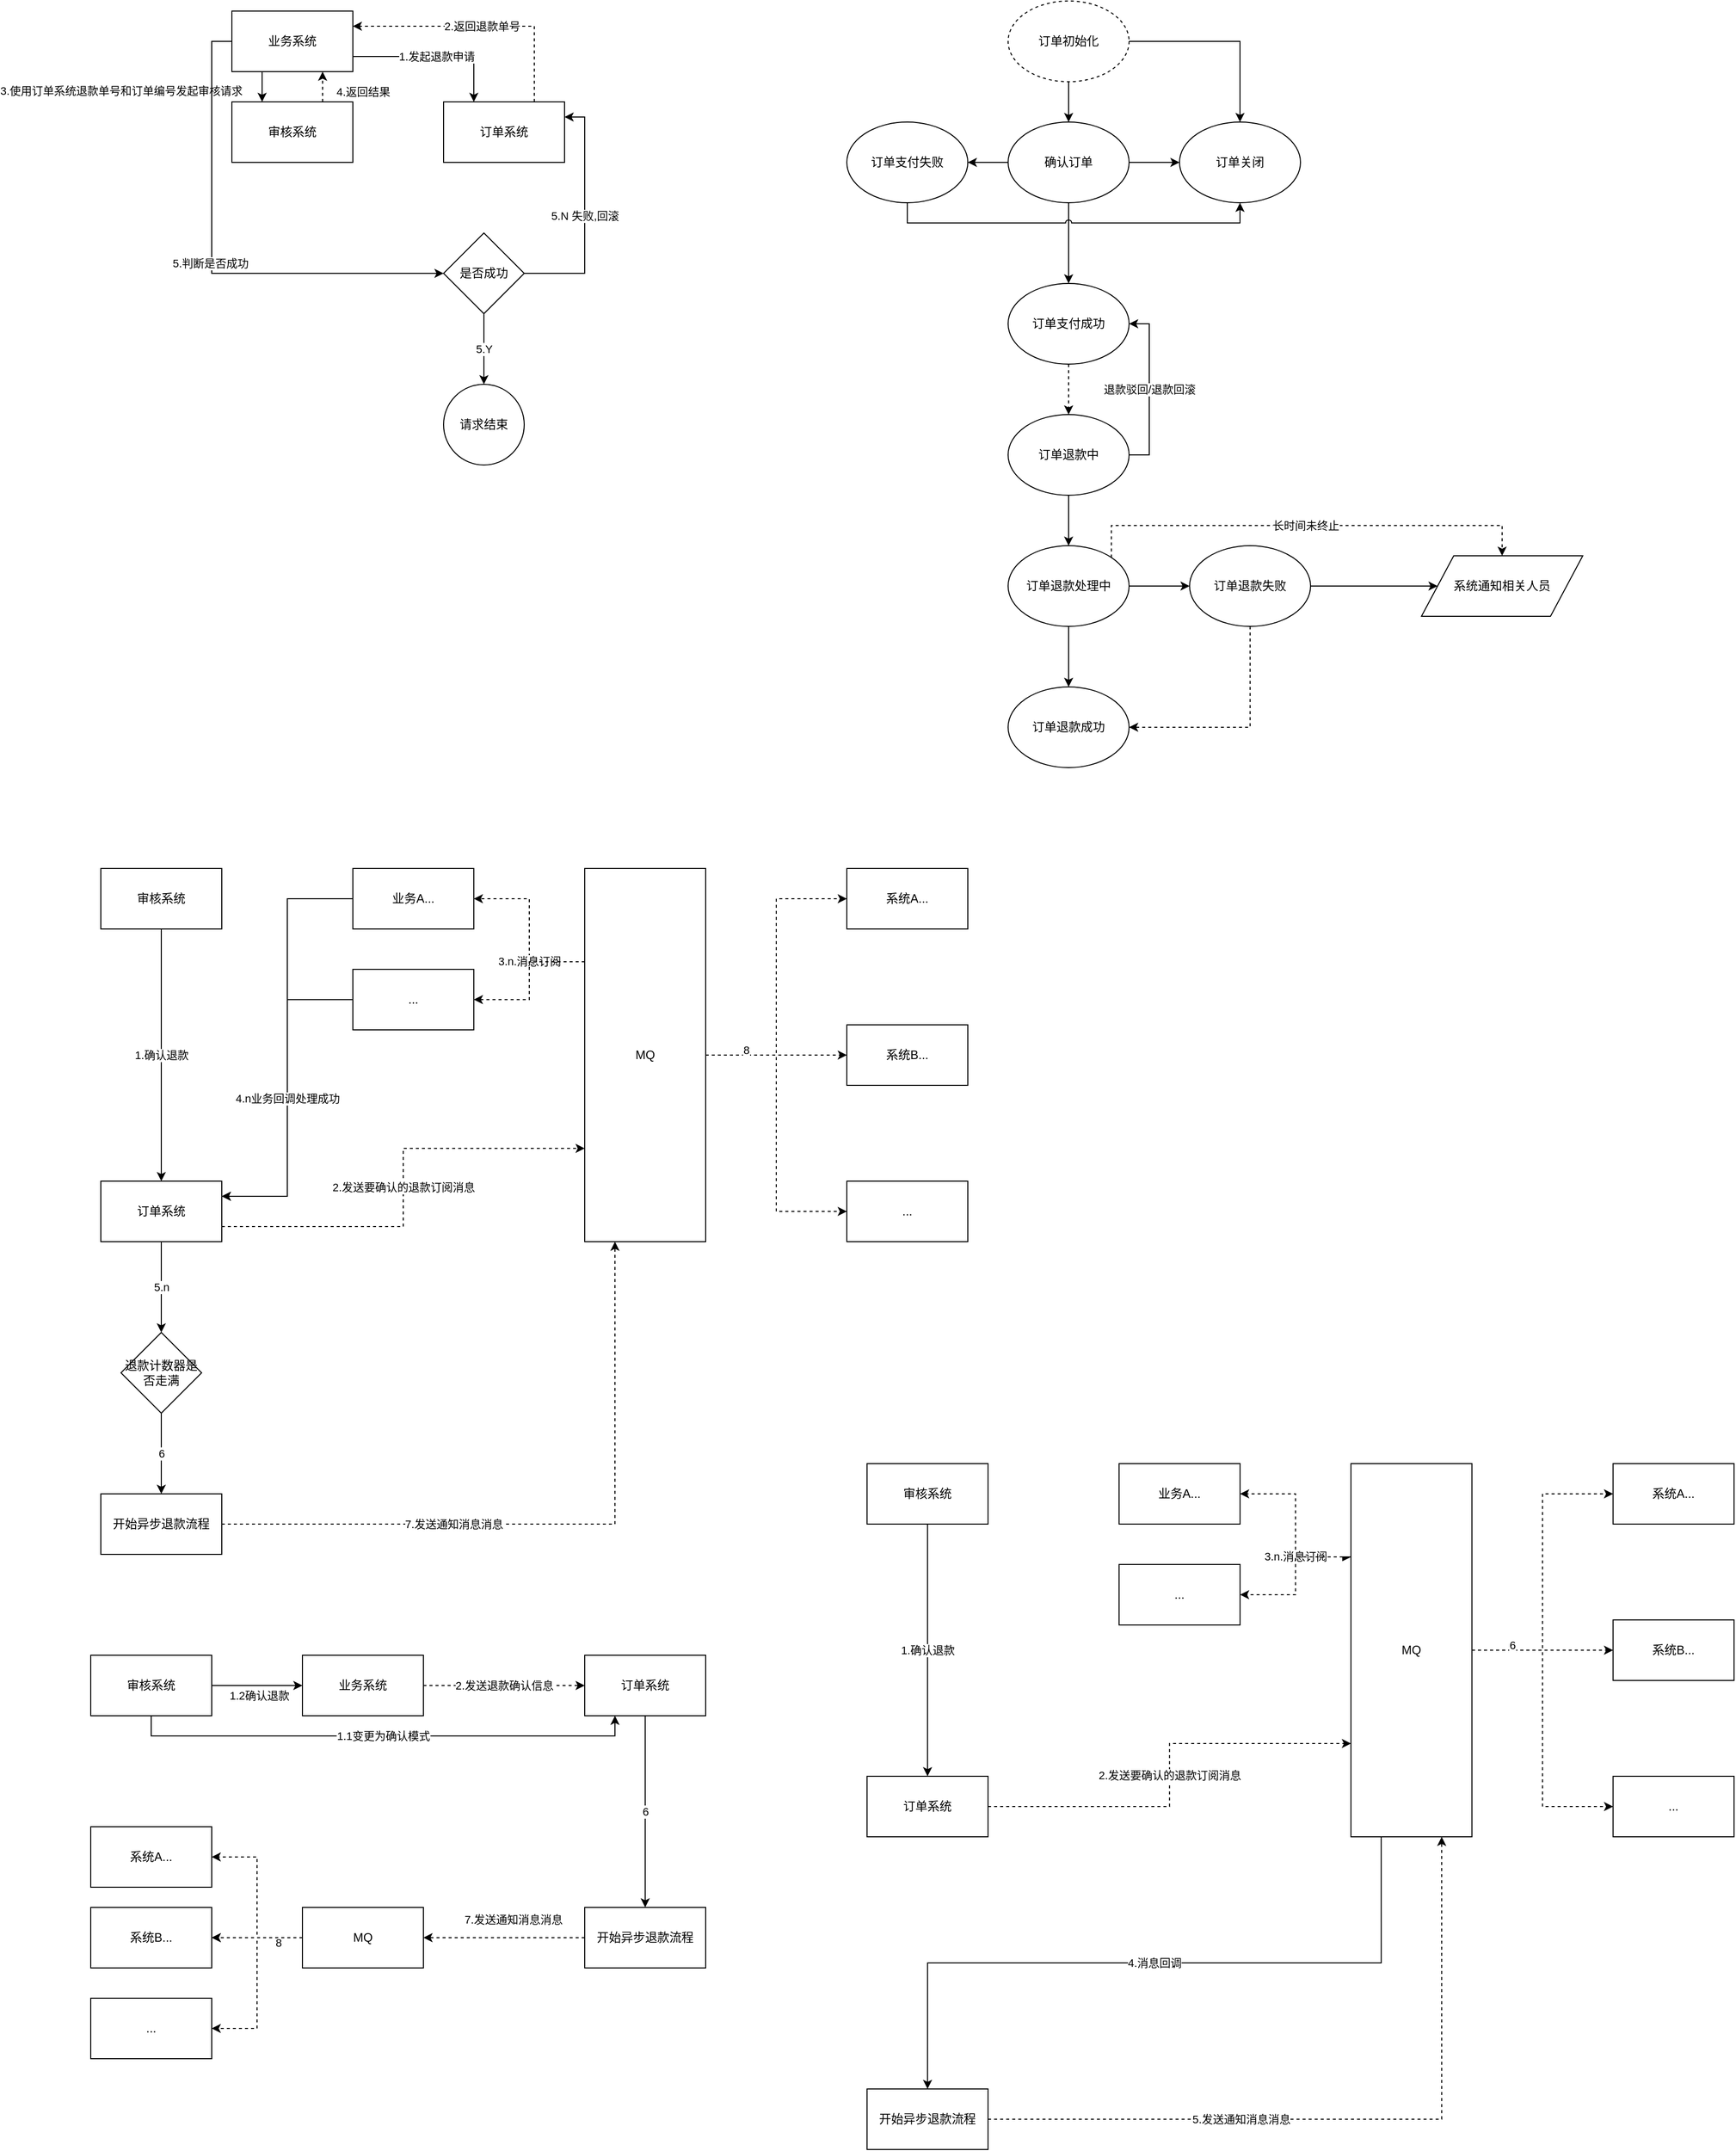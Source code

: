 <mxfile version="11.2.4" type="github" pages="1"><diagram id="9AN7pnrX8qKYws4FjDHC" name="第 1 页"><mxGraphModel dx="1422" dy="805" grid="1" gridSize="10" guides="1" tooltips="1" connect="1" arrows="1" fold="1" page="1" pageScale="1" pageWidth="1400" pageHeight="850" math="0" shadow="0"><root><mxCell id="0"/><mxCell id="1" parent="0"/><mxCell id="oP0pF-OlIuviT5u21Fy--4" value="3.使用订单系统退款单号和订单编号发起审核请求" style="edgeStyle=orthogonalEdgeStyle;rounded=0;orthogonalLoop=1;jettySize=auto;html=1;exitX=0.25;exitY=1;exitDx=0;exitDy=0;entryX=0.25;entryY=0;entryDx=0;entryDy=0;" edge="1" parent="1" source="oP0pF-OlIuviT5u21Fy--1" target="oP0pF-OlIuviT5u21Fy--3"><mxGeometry x="0.25" y="-140" relative="1" as="geometry"><mxPoint as="offset"/></mxGeometry></mxCell><mxCell id="oP0pF-OlIuviT5u21Fy--7" value="1.发起退款申请" style="edgeStyle=orthogonalEdgeStyle;rounded=0;orthogonalLoop=1;jettySize=auto;html=1;exitX=1;exitY=0.75;exitDx=0;exitDy=0;entryX=0.25;entryY=0;entryDx=0;entryDy=0;" edge="1" parent="1" source="oP0pF-OlIuviT5u21Fy--1" target="oP0pF-OlIuviT5u21Fy--5"><mxGeometry relative="1" as="geometry"/></mxCell><mxCell id="oP0pF-OlIuviT5u21Fy--14" value="5.判断是否成功&amp;nbsp;" style="edgeStyle=orthogonalEdgeStyle;rounded=0;orthogonalLoop=1;jettySize=auto;html=1;exitX=0;exitY=0.5;exitDx=0;exitDy=0;entryX=0;entryY=0.5;entryDx=0;entryDy=0;" edge="1" parent="1" source="oP0pF-OlIuviT5u21Fy--1" target="oP0pF-OlIuviT5u21Fy--13"><mxGeometry relative="1" as="geometry"/></mxCell><mxCell id="oP0pF-OlIuviT5u21Fy--1" value="业务系统" style="rounded=0;whiteSpace=wrap;html=1;" vertex="1" parent="1"><mxGeometry x="270" y="140" width="120" height="60" as="geometry"/></mxCell><mxCell id="oP0pF-OlIuviT5u21Fy--6" value="4.返回结果" style="edgeStyle=orthogonalEdgeStyle;rounded=0;orthogonalLoop=1;jettySize=auto;html=1;exitX=0.75;exitY=0;exitDx=0;exitDy=0;entryX=0.75;entryY=1;entryDx=0;entryDy=0;dashed=1;" edge="1" parent="1" source="oP0pF-OlIuviT5u21Fy--3" target="oP0pF-OlIuviT5u21Fy--1"><mxGeometry x="-0.333" y="-40" relative="1" as="geometry"><mxPoint x="370" y="350" as="targetPoint"/><mxPoint as="offset"/></mxGeometry></mxCell><mxCell id="oP0pF-OlIuviT5u21Fy--3" value="审核系统" style="rounded=0;whiteSpace=wrap;html=1;" vertex="1" parent="1"><mxGeometry x="270" y="230" width="120" height="60" as="geometry"/></mxCell><mxCell id="oP0pF-OlIuviT5u21Fy--9" value="2.返回退款单号" style="edgeStyle=orthogonalEdgeStyle;rounded=0;orthogonalLoop=1;jettySize=auto;html=1;exitX=0.75;exitY=0;exitDx=0;exitDy=0;entryX=1;entryY=0.25;entryDx=0;entryDy=0;dashed=1;" edge="1" parent="1" source="oP0pF-OlIuviT5u21Fy--5" target="oP0pF-OlIuviT5u21Fy--1"><mxGeometry relative="1" as="geometry"/></mxCell><mxCell id="oP0pF-OlIuviT5u21Fy--5" value="订单系统" style="rounded=0;whiteSpace=wrap;html=1;" vertex="1" parent="1"><mxGeometry x="480" y="230" width="120" height="60" as="geometry"/></mxCell><mxCell id="oP0pF-OlIuviT5u21Fy--15" value="5.N 失败,回滚" style="edgeStyle=orthogonalEdgeStyle;rounded=0;orthogonalLoop=1;jettySize=auto;html=1;exitX=1;exitY=0.5;exitDx=0;exitDy=0;entryX=1;entryY=0.25;entryDx=0;entryDy=0;" edge="1" parent="1" source="oP0pF-OlIuviT5u21Fy--13" target="oP0pF-OlIuviT5u21Fy--5"><mxGeometry relative="1" as="geometry"/></mxCell><mxCell id="oP0pF-OlIuviT5u21Fy--19" value="5.Y" style="edgeStyle=orthogonalEdgeStyle;rounded=0;orthogonalLoop=1;jettySize=auto;html=1;exitX=0.5;exitY=1;exitDx=0;exitDy=0;entryX=0.5;entryY=0;entryDx=0;entryDy=0;" edge="1" parent="1" source="oP0pF-OlIuviT5u21Fy--13" target="oP0pF-OlIuviT5u21Fy--18"><mxGeometry relative="1" as="geometry"/></mxCell><mxCell id="oP0pF-OlIuviT5u21Fy--13" value="是否成功" style="rhombus;whiteSpace=wrap;html=1;" vertex="1" parent="1"><mxGeometry x="480" y="360" width="80" height="80" as="geometry"/></mxCell><mxCell id="oP0pF-OlIuviT5u21Fy--18" value="请求结束" style="ellipse;whiteSpace=wrap;html=1;aspect=fixed;" vertex="1" parent="1"><mxGeometry x="480" y="510" width="80" height="80" as="geometry"/></mxCell><mxCell id="oP0pF-OlIuviT5u21Fy--29" style="edgeStyle=orthogonalEdgeStyle;rounded=0;orthogonalLoop=1;jettySize=auto;html=1;exitX=0.5;exitY=1;exitDx=0;exitDy=0;entryX=0.5;entryY=0;entryDx=0;entryDy=0;" edge="1" parent="1" source="oP0pF-OlIuviT5u21Fy--24" target="oP0pF-OlIuviT5u21Fy--25"><mxGeometry relative="1" as="geometry"/></mxCell><mxCell id="oP0pF-OlIuviT5u21Fy--30" style="edgeStyle=orthogonalEdgeStyle;rounded=0;orthogonalLoop=1;jettySize=auto;html=1;exitX=1;exitY=0.5;exitDx=0;exitDy=0;entryX=0.5;entryY=0;entryDx=0;entryDy=0;" edge="1" parent="1" source="oP0pF-OlIuviT5u21Fy--24" target="oP0pF-OlIuviT5u21Fy--28"><mxGeometry relative="1" as="geometry"/></mxCell><mxCell id="oP0pF-OlIuviT5u21Fy--24" value="订单初始化" style="ellipse;whiteSpace=wrap;html=1;dashed=1;" vertex="1" parent="1"><mxGeometry x="1040" y="130" width="120" height="80" as="geometry"/></mxCell><mxCell id="oP0pF-OlIuviT5u21Fy--35" style="edgeStyle=orthogonalEdgeStyle;rounded=0;orthogonalLoop=1;jettySize=auto;html=1;exitX=0;exitY=0.5;exitDx=0;exitDy=0;entryX=1;entryY=0.5;entryDx=0;entryDy=0;" edge="1" parent="1" source="oP0pF-OlIuviT5u21Fy--25" target="oP0pF-OlIuviT5u21Fy--32"><mxGeometry relative="1" as="geometry"/></mxCell><mxCell id="oP0pF-OlIuviT5u21Fy--36" style="edgeStyle=orthogonalEdgeStyle;rounded=0;orthogonalLoop=1;jettySize=auto;html=1;exitX=1;exitY=0.5;exitDx=0;exitDy=0;entryX=0;entryY=0.5;entryDx=0;entryDy=0;" edge="1" parent="1" source="oP0pF-OlIuviT5u21Fy--25" target="oP0pF-OlIuviT5u21Fy--28"><mxGeometry relative="1" as="geometry"/></mxCell><mxCell id="oP0pF-OlIuviT5u21Fy--39" style="edgeStyle=orthogonalEdgeStyle;rounded=0;jumpStyle=gap;orthogonalLoop=1;jettySize=auto;html=1;exitX=0.5;exitY=1;exitDx=0;exitDy=0;entryX=0.5;entryY=0;entryDx=0;entryDy=0;" edge="1" parent="1" source="oP0pF-OlIuviT5u21Fy--25" target="oP0pF-OlIuviT5u21Fy--26"><mxGeometry relative="1" as="geometry"/></mxCell><mxCell id="oP0pF-OlIuviT5u21Fy--25" value="确认订单" style="ellipse;whiteSpace=wrap;html=1;" vertex="1" parent="1"><mxGeometry x="1040" y="250" width="120" height="80" as="geometry"/></mxCell><mxCell id="oP0pF-OlIuviT5u21Fy--40" style="edgeStyle=orthogonalEdgeStyle;rounded=0;jumpStyle=arc;orthogonalLoop=1;jettySize=auto;html=1;exitX=0.5;exitY=1;exitDx=0;exitDy=0;entryX=0.5;entryY=0;entryDx=0;entryDy=0;dashed=1;" edge="1" parent="1" source="oP0pF-OlIuviT5u21Fy--26" target="oP0pF-OlIuviT5u21Fy--27"><mxGeometry relative="1" as="geometry"/></mxCell><mxCell id="oP0pF-OlIuviT5u21Fy--26" value="订单支付成功" style="ellipse;whiteSpace=wrap;html=1;" vertex="1" parent="1"><mxGeometry x="1040" y="410" width="120" height="80" as="geometry"/></mxCell><mxCell id="oP0pF-OlIuviT5u21Fy--42" value="退款驳回/退款回滚" style="edgeStyle=orthogonalEdgeStyle;rounded=0;jumpStyle=arc;orthogonalLoop=1;jettySize=auto;html=1;exitX=1;exitY=0.5;exitDx=0;exitDy=0;entryX=1;entryY=0.5;entryDx=0;entryDy=0;" edge="1" parent="1" source="oP0pF-OlIuviT5u21Fy--27" target="oP0pF-OlIuviT5u21Fy--26"><mxGeometry relative="1" as="geometry"/></mxCell><mxCell id="oP0pF-OlIuviT5u21Fy--44" style="edgeStyle=orthogonalEdgeStyle;rounded=0;jumpStyle=arc;orthogonalLoop=1;jettySize=auto;html=1;exitX=0.5;exitY=1;exitDx=0;exitDy=0;entryX=0.5;entryY=0;entryDx=0;entryDy=0;" edge="1" parent="1" source="oP0pF-OlIuviT5u21Fy--27" target="oP0pF-OlIuviT5u21Fy--43"><mxGeometry relative="1" as="geometry"/></mxCell><mxCell id="oP0pF-OlIuviT5u21Fy--27" value="订单退款中" style="ellipse;whiteSpace=wrap;html=1;" vertex="1" parent="1"><mxGeometry x="1040" y="540" width="120" height="80" as="geometry"/></mxCell><mxCell id="oP0pF-OlIuviT5u21Fy--28" value="订单关闭" style="ellipse;whiteSpace=wrap;html=1;" vertex="1" parent="1"><mxGeometry x="1210" y="250" width="120" height="80" as="geometry"/></mxCell><mxCell id="oP0pF-OlIuviT5u21Fy--38" style="edgeStyle=orthogonalEdgeStyle;rounded=0;jumpStyle=arc;orthogonalLoop=1;jettySize=auto;html=1;exitX=0.5;exitY=1;exitDx=0;exitDy=0;entryX=0.5;entryY=1;entryDx=0;entryDy=0;" edge="1" parent="1" source="oP0pF-OlIuviT5u21Fy--32" target="oP0pF-OlIuviT5u21Fy--28"><mxGeometry relative="1" as="geometry"/></mxCell><mxCell id="oP0pF-OlIuviT5u21Fy--32" value="订单支付失败" style="ellipse;whiteSpace=wrap;html=1;" vertex="1" parent="1"><mxGeometry x="880" y="250" width="120" height="80" as="geometry"/></mxCell><mxCell id="oP0pF-OlIuviT5u21Fy--46" style="edgeStyle=orthogonalEdgeStyle;rounded=0;jumpStyle=arc;orthogonalLoop=1;jettySize=auto;html=1;exitX=0.5;exitY=1;exitDx=0;exitDy=0;entryX=0.5;entryY=0;entryDx=0;entryDy=0;" edge="1" parent="1" source="oP0pF-OlIuviT5u21Fy--43" target="oP0pF-OlIuviT5u21Fy--45"><mxGeometry relative="1" as="geometry"/></mxCell><mxCell id="oP0pF-OlIuviT5u21Fy--50" style="edgeStyle=orthogonalEdgeStyle;rounded=0;jumpStyle=arc;orthogonalLoop=1;jettySize=auto;html=1;exitX=1;exitY=0.5;exitDx=0;exitDy=0;entryX=0;entryY=0.5;entryDx=0;entryDy=0;" edge="1" parent="1" source="oP0pF-OlIuviT5u21Fy--43" target="oP0pF-OlIuviT5u21Fy--49"><mxGeometry relative="1" as="geometry"/></mxCell><mxCell id="oP0pF-OlIuviT5u21Fy--59" value="长时间未终止" style="edgeStyle=orthogonalEdgeStyle;rounded=0;jumpStyle=arc;orthogonalLoop=1;jettySize=auto;html=1;exitX=1;exitY=0;exitDx=0;exitDy=0;entryX=0.5;entryY=0;entryDx=0;entryDy=0;dashed=1;" edge="1" parent="1" source="oP0pF-OlIuviT5u21Fy--43" target="oP0pF-OlIuviT5u21Fy--54"><mxGeometry relative="1" as="geometry"><Array as="points"><mxPoint x="1142" y="650"/><mxPoint x="1530" y="650"/></Array></mxGeometry></mxCell><mxCell id="oP0pF-OlIuviT5u21Fy--43" value="订单退款处理中" style="ellipse;whiteSpace=wrap;html=1;" vertex="1" parent="1"><mxGeometry x="1040" y="670" width="120" height="80" as="geometry"/></mxCell><mxCell id="oP0pF-OlIuviT5u21Fy--45" value="订单退款成功" style="ellipse;whiteSpace=wrap;html=1;" vertex="1" parent="1"><mxGeometry x="1040" y="810" width="120" height="80" as="geometry"/></mxCell><mxCell id="oP0pF-OlIuviT5u21Fy--52" style="edgeStyle=orthogonalEdgeStyle;rounded=0;jumpStyle=arc;orthogonalLoop=1;jettySize=auto;html=1;exitX=0.5;exitY=1;exitDx=0;exitDy=0;entryX=1;entryY=0.5;entryDx=0;entryDy=0;dashed=1;" edge="1" parent="1" source="oP0pF-OlIuviT5u21Fy--49" target="oP0pF-OlIuviT5u21Fy--45"><mxGeometry relative="1" as="geometry"/></mxCell><mxCell id="oP0pF-OlIuviT5u21Fy--53" style="edgeStyle=orthogonalEdgeStyle;rounded=0;jumpStyle=arc;orthogonalLoop=1;jettySize=auto;html=1;exitX=1;exitY=0.5;exitDx=0;exitDy=0;entryX=0;entryY=0.5;entryDx=0;entryDy=0;" edge="1" parent="1" source="oP0pF-OlIuviT5u21Fy--49" target="oP0pF-OlIuviT5u21Fy--54"><mxGeometry relative="1" as="geometry"><mxPoint x="1450" y="710" as="targetPoint"/></mxGeometry></mxCell><mxCell id="oP0pF-OlIuviT5u21Fy--49" value="订单退款失败" style="ellipse;whiteSpace=wrap;html=1;" vertex="1" parent="1"><mxGeometry x="1220" y="670" width="120" height="80" as="geometry"/></mxCell><mxCell id="oP0pF-OlIuviT5u21Fy--54" value="系统通知相关人员" style="shape=parallelogram;perimeter=parallelogramPerimeter;whiteSpace=wrap;html=1;" vertex="1" parent="1"><mxGeometry x="1450" y="680" width="160" height="60" as="geometry"/></mxCell><mxCell id="oP0pF-OlIuviT5u21Fy--69" value="2.发送要确认的退款订阅消息" style="edgeStyle=orthogonalEdgeStyle;rounded=0;jumpStyle=arc;orthogonalLoop=1;jettySize=auto;html=1;exitX=1;exitY=0.75;exitDx=0;exitDy=0;entryX=0;entryY=0.75;entryDx=0;entryDy=0;dashed=1;" edge="1" parent="1" source="oP0pF-OlIuviT5u21Fy--60" target="oP0pF-OlIuviT5u21Fy--64"><mxGeometry relative="1" as="geometry"/></mxCell><mxCell id="oP0pF-OlIuviT5u21Fy--85" value="5.n" style="edgeStyle=orthogonalEdgeStyle;rounded=0;jumpStyle=arc;orthogonalLoop=1;jettySize=auto;html=1;exitX=0.5;exitY=1;exitDx=0;exitDy=0;entryX=0.5;entryY=0;entryDx=0;entryDy=0;" edge="1" parent="1" source="oP0pF-OlIuviT5u21Fy--60" target="oP0pF-OlIuviT5u21Fy--84"><mxGeometry relative="1" as="geometry"/></mxCell><mxCell id="oP0pF-OlIuviT5u21Fy--60" value="订单系统" style="rounded=0;whiteSpace=wrap;html=1;" vertex="1" parent="1"><mxGeometry x="140" y="1300" width="120" height="60" as="geometry"/></mxCell><mxCell id="oP0pF-OlIuviT5u21Fy--63" value="1.确认退款" style="edgeStyle=orthogonalEdgeStyle;rounded=0;jumpStyle=arc;orthogonalLoop=1;jettySize=auto;html=1;exitX=0.5;exitY=1;exitDx=0;exitDy=0;entryX=0.5;entryY=0;entryDx=0;entryDy=0;" edge="1" parent="1" source="oP0pF-OlIuviT5u21Fy--62" target="oP0pF-OlIuviT5u21Fy--60"><mxGeometry relative="1" as="geometry"/></mxCell><mxCell id="oP0pF-OlIuviT5u21Fy--62" value="审核系统" style="rounded=0;whiteSpace=wrap;html=1;" vertex="1" parent="1"><mxGeometry x="140" y="990" width="120" height="60" as="geometry"/></mxCell><mxCell id="oP0pF-OlIuviT5u21Fy--71" value="3.n.消息订阅" style="edgeStyle=orthogonalEdgeStyle;rounded=0;jumpStyle=arc;orthogonalLoop=1;jettySize=auto;html=1;exitX=0;exitY=0.25;exitDx=0;exitDy=0;entryX=1;entryY=0.5;entryDx=0;entryDy=0;dashed=1;" edge="1" parent="1" source="oP0pF-OlIuviT5u21Fy--64" target="oP0pF-OlIuviT5u21Fy--65"><mxGeometry x="-0.356" relative="1" as="geometry"><mxPoint as="offset"/></mxGeometry></mxCell><mxCell id="oP0pF-OlIuviT5u21Fy--72" style="edgeStyle=orthogonalEdgeStyle;rounded=0;jumpStyle=arc;orthogonalLoop=1;jettySize=auto;html=1;exitX=0;exitY=0.25;exitDx=0;exitDy=0;entryX=1;entryY=0.5;entryDx=0;entryDy=0;dashed=1;" edge="1" parent="1" source="oP0pF-OlIuviT5u21Fy--64" target="oP0pF-OlIuviT5u21Fy--66"><mxGeometry relative="1" as="geometry"/></mxCell><mxCell id="oP0pF-OlIuviT5u21Fy--93" style="edgeStyle=orthogonalEdgeStyle;rounded=0;jumpStyle=arc;orthogonalLoop=1;jettySize=auto;html=1;exitX=1;exitY=0.5;exitDx=0;exitDy=0;entryX=0;entryY=0.5;entryDx=0;entryDy=0;dashed=1;" edge="1" parent="1" source="oP0pF-OlIuviT5u21Fy--64" target="oP0pF-OlIuviT5u21Fy--89"><mxGeometry relative="1" as="geometry"/></mxCell><mxCell id="oP0pF-OlIuviT5u21Fy--94" style="edgeStyle=orthogonalEdgeStyle;rounded=0;jumpStyle=arc;orthogonalLoop=1;jettySize=auto;html=1;exitX=1;exitY=0.5;exitDx=0;exitDy=0;entryX=0;entryY=0.5;entryDx=0;entryDy=0;dashed=1;" edge="1" parent="1" source="oP0pF-OlIuviT5u21Fy--64" target="oP0pF-OlIuviT5u21Fy--90"><mxGeometry relative="1" as="geometry"/></mxCell><mxCell id="oP0pF-OlIuviT5u21Fy--95" value="8" style="edgeStyle=orthogonalEdgeStyle;rounded=0;jumpStyle=arc;orthogonalLoop=1;jettySize=auto;html=1;exitX=1;exitY=0.5;exitDx=0;exitDy=0;dashed=1;" edge="1" parent="1" source="oP0pF-OlIuviT5u21Fy--64" target="oP0pF-OlIuviT5u21Fy--91"><mxGeometry x="-0.729" y="5" relative="1" as="geometry"><mxPoint as="offset"/></mxGeometry></mxCell><mxCell id="oP0pF-OlIuviT5u21Fy--64" value="MQ" style="rounded=0;whiteSpace=wrap;html=1;" vertex="1" parent="1"><mxGeometry x="620" y="990" width="120" height="370" as="geometry"/></mxCell><mxCell id="oP0pF-OlIuviT5u21Fy--78" style="edgeStyle=orthogonalEdgeStyle;rounded=0;jumpStyle=arc;orthogonalLoop=1;jettySize=auto;html=1;exitX=0;exitY=0.5;exitDx=0;exitDy=0;entryX=1;entryY=0.25;entryDx=0;entryDy=0;" edge="1" parent="1" source="oP0pF-OlIuviT5u21Fy--65" target="oP0pF-OlIuviT5u21Fy--60"><mxGeometry relative="1" as="geometry"/></mxCell><mxCell id="oP0pF-OlIuviT5u21Fy--65" value="业务A..." style="rounded=0;whiteSpace=wrap;html=1;" vertex="1" parent="1"><mxGeometry x="390" y="990" width="120" height="60" as="geometry"/></mxCell><mxCell id="oP0pF-OlIuviT5u21Fy--79" value="4.n业务回调处理成功" style="edgeStyle=orthogonalEdgeStyle;rounded=0;jumpStyle=arc;orthogonalLoop=1;jettySize=auto;html=1;exitX=0;exitY=0.5;exitDx=0;exitDy=0;entryX=1;entryY=0.25;entryDx=0;entryDy=0;" edge="1" parent="1" source="oP0pF-OlIuviT5u21Fy--66" target="oP0pF-OlIuviT5u21Fy--60"><mxGeometry relative="1" as="geometry"/></mxCell><mxCell id="oP0pF-OlIuviT5u21Fy--66" value="..." style="rounded=0;whiteSpace=wrap;html=1;" vertex="1" parent="1"><mxGeometry x="390" y="1090" width="120" height="60" as="geometry"/></mxCell><mxCell id="oP0pF-OlIuviT5u21Fy--87" value="6" style="edgeStyle=orthogonalEdgeStyle;rounded=0;jumpStyle=arc;orthogonalLoop=1;jettySize=auto;html=1;exitX=0.5;exitY=1;exitDx=0;exitDy=0;" edge="1" parent="1" source="oP0pF-OlIuviT5u21Fy--84" target="oP0pF-OlIuviT5u21Fy--86"><mxGeometry relative="1" as="geometry"/></mxCell><mxCell id="oP0pF-OlIuviT5u21Fy--84" value="退款计数器是否走满" style="rhombus;whiteSpace=wrap;html=1;" vertex="1" parent="1"><mxGeometry x="160" y="1450" width="80" height="80" as="geometry"/></mxCell><mxCell id="oP0pF-OlIuviT5u21Fy--88" value="7.发送通知消息消息" style="edgeStyle=orthogonalEdgeStyle;rounded=0;jumpStyle=arc;orthogonalLoop=1;jettySize=auto;html=1;exitX=1;exitY=0.5;exitDx=0;exitDy=0;entryX=0.25;entryY=1;entryDx=0;entryDy=0;dashed=1;" edge="1" parent="1" source="oP0pF-OlIuviT5u21Fy--86" target="oP0pF-OlIuviT5u21Fy--64"><mxGeometry x="-0.313" relative="1" as="geometry"><mxPoint as="offset"/></mxGeometry></mxCell><mxCell id="oP0pF-OlIuviT5u21Fy--86" value="开始异步退款流程" style="rounded=0;whiteSpace=wrap;html=1;" vertex="1" parent="1"><mxGeometry x="140" y="1610" width="120" height="60" as="geometry"/></mxCell><mxCell id="oP0pF-OlIuviT5u21Fy--89" value="系统A..." style="rounded=0;whiteSpace=wrap;html=1;" vertex="1" parent="1"><mxGeometry x="880" y="990" width="120" height="60" as="geometry"/></mxCell><mxCell id="oP0pF-OlIuviT5u21Fy--90" value="系统B..." style="rounded=0;whiteSpace=wrap;html=1;" vertex="1" parent="1"><mxGeometry x="880" y="1145" width="120" height="60" as="geometry"/></mxCell><mxCell id="oP0pF-OlIuviT5u21Fy--91" value="..." style="rounded=0;whiteSpace=wrap;html=1;" vertex="1" parent="1"><mxGeometry x="880" y="1300" width="120" height="60" as="geometry"/></mxCell><mxCell id="oP0pF-OlIuviT5u21Fy--127" value="6" style="edgeStyle=orthogonalEdgeStyle;rounded=0;jumpStyle=arc;orthogonalLoop=1;jettySize=auto;html=1;exitX=0.5;exitY=1;exitDx=0;exitDy=0;" edge="1" parent="1" source="oP0pF-OlIuviT5u21Fy--99" target="oP0pF-OlIuviT5u21Fy--115"><mxGeometry relative="1" as="geometry"/></mxCell><mxCell id="oP0pF-OlIuviT5u21Fy--99" value="订单系统" style="rounded=0;whiteSpace=wrap;html=1;" vertex="1" parent="1"><mxGeometry x="620" y="1770" width="120" height="60" as="geometry"/></mxCell><mxCell id="oP0pF-OlIuviT5u21Fy--100" value="1.2确认退款" style="edgeStyle=orthogonalEdgeStyle;rounded=0;jumpStyle=arc;orthogonalLoop=1;jettySize=auto;html=1;exitX=1;exitY=0.5;exitDx=0;exitDy=0;entryX=0;entryY=0.5;entryDx=0;entryDy=0;" edge="1" parent="1" source="oP0pF-OlIuviT5u21Fy--101" target="oP0pF-OlIuviT5u21Fy--119"><mxGeometry x="0.04" y="-10" relative="1" as="geometry"><mxPoint x="190" y="1910" as="targetPoint"/><mxPoint as="offset"/></mxGeometry></mxCell><mxCell id="oP0pF-OlIuviT5u21Fy--125" value="1.1变更为确认模式" style="edgeStyle=orthogonalEdgeStyle;rounded=0;jumpStyle=arc;orthogonalLoop=1;jettySize=auto;html=1;exitX=0.5;exitY=1;exitDx=0;exitDy=0;entryX=0.25;entryY=1;entryDx=0;entryDy=0;" edge="1" parent="1" source="oP0pF-OlIuviT5u21Fy--101" target="oP0pF-OlIuviT5u21Fy--99"><mxGeometry relative="1" as="geometry"/></mxCell><mxCell id="oP0pF-OlIuviT5u21Fy--101" value="审核系统" style="rounded=0;whiteSpace=wrap;html=1;" vertex="1" parent="1"><mxGeometry x="130" y="1770" width="120" height="60" as="geometry"/></mxCell><mxCell id="oP0pF-OlIuviT5u21Fy--104" style="edgeStyle=orthogonalEdgeStyle;rounded=0;jumpStyle=arc;orthogonalLoop=1;jettySize=auto;html=1;exitX=0;exitY=0.5;exitDx=0;exitDy=0;entryX=1;entryY=0.5;entryDx=0;entryDy=0;dashed=1;" edge="1" parent="1" source="oP0pF-OlIuviT5u21Fy--107" target="oP0pF-OlIuviT5u21Fy--116"><mxGeometry relative="1" as="geometry"/></mxCell><mxCell id="oP0pF-OlIuviT5u21Fy--105" style="edgeStyle=orthogonalEdgeStyle;rounded=0;jumpStyle=arc;orthogonalLoop=1;jettySize=auto;html=1;exitX=0;exitY=0.5;exitDx=0;exitDy=0;entryX=1;entryY=0.5;entryDx=0;entryDy=0;dashed=1;" edge="1" parent="1" source="oP0pF-OlIuviT5u21Fy--107" target="oP0pF-OlIuviT5u21Fy--117"><mxGeometry relative="1" as="geometry"/></mxCell><mxCell id="oP0pF-OlIuviT5u21Fy--106" value="8" style="edgeStyle=orthogonalEdgeStyle;rounded=0;jumpStyle=arc;orthogonalLoop=1;jettySize=auto;html=1;exitX=0;exitY=0.5;exitDx=0;exitDy=0;dashed=1;entryX=1;entryY=0.5;entryDx=0;entryDy=0;" edge="1" parent="1" source="oP0pF-OlIuviT5u21Fy--107" target="oP0pF-OlIuviT5u21Fy--118"><mxGeometry x="-0.729" y="5" relative="1" as="geometry"><mxPoint as="offset"/></mxGeometry></mxCell><mxCell id="oP0pF-OlIuviT5u21Fy--107" value="MQ" style="rounded=0;whiteSpace=wrap;html=1;" vertex="1" parent="1"><mxGeometry x="340" y="2020" width="120" height="60" as="geometry"/></mxCell><mxCell id="oP0pF-OlIuviT5u21Fy--114" value="7.发送通知消息消息" style="edgeStyle=orthogonalEdgeStyle;rounded=0;jumpStyle=arc;orthogonalLoop=1;jettySize=auto;html=1;exitX=0;exitY=0.5;exitDx=0;exitDy=0;entryX=1;entryY=0.5;entryDx=0;entryDy=0;dashed=1;" edge="1" parent="1" source="oP0pF-OlIuviT5u21Fy--115" target="oP0pF-OlIuviT5u21Fy--107"><mxGeometry x="0.012" y="-21" relative="1" as="geometry"><mxPoint x="10" y="3" as="offset"/></mxGeometry></mxCell><mxCell id="oP0pF-OlIuviT5u21Fy--115" value="开始异步退款流程" style="rounded=0;whiteSpace=wrap;html=1;" vertex="1" parent="1"><mxGeometry x="620" y="2020" width="120" height="60" as="geometry"/></mxCell><mxCell id="oP0pF-OlIuviT5u21Fy--116" value="系统A..." style="rounded=0;whiteSpace=wrap;html=1;" vertex="1" parent="1"><mxGeometry x="130" y="1940" width="120" height="60" as="geometry"/></mxCell><mxCell id="oP0pF-OlIuviT5u21Fy--118" value="..." style="rounded=0;whiteSpace=wrap;html=1;" vertex="1" parent="1"><mxGeometry x="130" y="2110" width="120" height="60" as="geometry"/></mxCell><mxCell id="oP0pF-OlIuviT5u21Fy--120" value="2.发送退款确认信息" style="edgeStyle=orthogonalEdgeStyle;rounded=0;jumpStyle=arc;orthogonalLoop=1;jettySize=auto;html=1;exitX=1;exitY=0.5;exitDx=0;exitDy=0;entryX=0;entryY=0.5;entryDx=0;entryDy=0;dashed=1;" edge="1" parent="1" source="oP0pF-OlIuviT5u21Fy--119" target="oP0pF-OlIuviT5u21Fy--99"><mxGeometry relative="1" as="geometry"/></mxCell><mxCell id="oP0pF-OlIuviT5u21Fy--119" value="业务系统" style="rounded=0;whiteSpace=wrap;html=1;" vertex="1" parent="1"><mxGeometry x="340" y="1770" width="120" height="60" as="geometry"/></mxCell><mxCell id="oP0pF-OlIuviT5u21Fy--117" value="系统B..." style="rounded=0;whiteSpace=wrap;html=1;" vertex="1" parent="1"><mxGeometry x="130" y="2020" width="120" height="60" as="geometry"/></mxCell><mxCell id="oP0pF-OlIuviT5u21Fy--128" style="edgeStyle=orthogonalEdgeStyle;rounded=0;jumpStyle=arc;orthogonalLoop=1;jettySize=auto;html=1;exitX=0;exitY=0.5;exitDx=0;exitDy=0;entryX=1;entryY=0.5;entryDx=0;entryDy=0;dashed=1;" edge="1" parent="1" source="oP0pF-OlIuviT5u21Fy--107" target="oP0pF-OlIuviT5u21Fy--117"><mxGeometry relative="1" as="geometry"><mxPoint x="340" y="2050" as="sourcePoint"/><mxPoint x="-10" y="1925" as="targetPoint"/></mxGeometry></mxCell><mxCell id="oP0pF-OlIuviT5u21Fy--129" value="2.发送要确认的退款订阅消息" style="edgeStyle=orthogonalEdgeStyle;rounded=0;jumpStyle=arc;orthogonalLoop=1;jettySize=auto;html=1;exitX=1;exitY=0.5;exitDx=0;exitDy=0;entryX=0;entryY=0.75;entryDx=0;entryDy=0;dashed=1;" edge="1" parent="1" source="oP0pF-OlIuviT5u21Fy--131" target="oP0pF-OlIuviT5u21Fy--139"><mxGeometry relative="1" as="geometry"/></mxCell><mxCell id="oP0pF-OlIuviT5u21Fy--131" value="订单系统" style="rounded=0;whiteSpace=wrap;html=1;" vertex="1" parent="1"><mxGeometry x="900.071" y="1890" width="120" height="60" as="geometry"/></mxCell><mxCell id="oP0pF-OlIuviT5u21Fy--132" value="1.确认退款" style="edgeStyle=orthogonalEdgeStyle;rounded=0;jumpStyle=arc;orthogonalLoop=1;jettySize=auto;html=1;exitX=0.5;exitY=1;exitDx=0;exitDy=0;entryX=0.5;entryY=0;entryDx=0;entryDy=0;" edge="1" parent="1" source="oP0pF-OlIuviT5u21Fy--133" target="oP0pF-OlIuviT5u21Fy--131"><mxGeometry relative="1" as="geometry"/></mxCell><mxCell id="oP0pF-OlIuviT5u21Fy--133" value="审核系统" style="rounded=0;whiteSpace=wrap;html=1;" vertex="1" parent="1"><mxGeometry x="900.071" y="1580" width="120" height="60" as="geometry"/></mxCell><mxCell id="oP0pF-OlIuviT5u21Fy--134" value="3.n.消息订阅" style="edgeStyle=orthogonalEdgeStyle;rounded=0;jumpStyle=arc;orthogonalLoop=1;jettySize=auto;html=1;exitX=0;exitY=0.25;exitDx=0;exitDy=0;entryX=1;entryY=0.5;entryDx=0;entryDy=0;dashed=1;startArrow=async;startFill=1;" edge="1" parent="1" source="oP0pF-OlIuviT5u21Fy--139" target="oP0pF-OlIuviT5u21Fy--141"><mxGeometry x="-0.356" relative="1" as="geometry"><mxPoint as="offset"/></mxGeometry></mxCell><mxCell id="oP0pF-OlIuviT5u21Fy--135" style="edgeStyle=orthogonalEdgeStyle;rounded=0;jumpStyle=arc;orthogonalLoop=1;jettySize=auto;html=1;exitX=0;exitY=0.25;exitDx=0;exitDy=0;entryX=1;entryY=0.5;entryDx=0;entryDy=0;dashed=1;startArrow=async;startFill=1;" edge="1" parent="1" source="oP0pF-OlIuviT5u21Fy--139" target="oP0pF-OlIuviT5u21Fy--143"><mxGeometry relative="1" as="geometry"/></mxCell><mxCell id="oP0pF-OlIuviT5u21Fy--136" style="edgeStyle=orthogonalEdgeStyle;rounded=0;jumpStyle=arc;orthogonalLoop=1;jettySize=auto;html=1;exitX=1;exitY=0.5;exitDx=0;exitDy=0;entryX=0;entryY=0.5;entryDx=0;entryDy=0;dashed=1;" edge="1" parent="1" source="oP0pF-OlIuviT5u21Fy--139" target="oP0pF-OlIuviT5u21Fy--148"><mxGeometry relative="1" as="geometry"/></mxCell><mxCell id="oP0pF-OlIuviT5u21Fy--137" style="edgeStyle=orthogonalEdgeStyle;rounded=0;jumpStyle=arc;orthogonalLoop=1;jettySize=auto;html=1;exitX=1;exitY=0.5;exitDx=0;exitDy=0;entryX=0;entryY=0.5;entryDx=0;entryDy=0;dashed=1;" edge="1" parent="1" source="oP0pF-OlIuviT5u21Fy--139" target="oP0pF-OlIuviT5u21Fy--149"><mxGeometry relative="1" as="geometry"/></mxCell><mxCell id="oP0pF-OlIuviT5u21Fy--138" value="6" style="edgeStyle=orthogonalEdgeStyle;rounded=0;jumpStyle=arc;orthogonalLoop=1;jettySize=auto;html=1;exitX=1;exitY=0.5;exitDx=0;exitDy=0;dashed=1;" edge="1" parent="1" source="oP0pF-OlIuviT5u21Fy--139" target="oP0pF-OlIuviT5u21Fy--150"><mxGeometry x="-0.729" y="5" relative="1" as="geometry"><mxPoint as="offset"/></mxGeometry></mxCell><mxCell id="oP0pF-OlIuviT5u21Fy--151" value="4.消息回调" style="edgeStyle=orthogonalEdgeStyle;rounded=0;jumpStyle=arc;orthogonalLoop=1;jettySize=auto;html=1;exitX=0.25;exitY=1;exitDx=0;exitDy=0;entryX=0.5;entryY=0;entryDx=0;entryDy=0;startArrow=none;startFill=0;" edge="1" parent="1" source="oP0pF-OlIuviT5u21Fy--139" target="oP0pF-OlIuviT5u21Fy--147"><mxGeometry relative="1" as="geometry"/></mxCell><mxCell id="oP0pF-OlIuviT5u21Fy--139" value="MQ" style="rounded=0;whiteSpace=wrap;html=1;" vertex="1" parent="1"><mxGeometry x="1380.071" y="1580" width="120" height="370" as="geometry"/></mxCell><mxCell id="oP0pF-OlIuviT5u21Fy--141" value="业务A..." style="rounded=0;whiteSpace=wrap;html=1;" vertex="1" parent="1"><mxGeometry x="1150.071" y="1580" width="120" height="60" as="geometry"/></mxCell><mxCell id="oP0pF-OlIuviT5u21Fy--143" value="..." style="rounded=0;whiteSpace=wrap;html=1;" vertex="1" parent="1"><mxGeometry x="1150.071" y="1680" width="120" height="60" as="geometry"/></mxCell><mxCell id="oP0pF-OlIuviT5u21Fy--146" value="5.发送通知消息消息" style="edgeStyle=orthogonalEdgeStyle;rounded=0;jumpStyle=arc;orthogonalLoop=1;jettySize=auto;html=1;exitX=1;exitY=0.5;exitDx=0;exitDy=0;entryX=0.75;entryY=1;entryDx=0;entryDy=0;dashed=1;" edge="1" parent="1" source="oP0pF-OlIuviT5u21Fy--147" target="oP0pF-OlIuviT5u21Fy--139"><mxGeometry x="-0.313" relative="1" as="geometry"><mxPoint as="offset"/></mxGeometry></mxCell><mxCell id="oP0pF-OlIuviT5u21Fy--147" value="开始异步退款流程" style="rounded=0;whiteSpace=wrap;html=1;" vertex="1" parent="1"><mxGeometry x="900.071" y="2200" width="120" height="60" as="geometry"/></mxCell><mxCell id="oP0pF-OlIuviT5u21Fy--148" value="系统A..." style="rounded=0;whiteSpace=wrap;html=1;" vertex="1" parent="1"><mxGeometry x="1640.071" y="1580" width="120" height="60" as="geometry"/></mxCell><mxCell id="oP0pF-OlIuviT5u21Fy--149" value="系统B..." style="rounded=0;whiteSpace=wrap;html=1;" vertex="1" parent="1"><mxGeometry x="1640.071" y="1735" width="120" height="60" as="geometry"/></mxCell><mxCell id="oP0pF-OlIuviT5u21Fy--150" value="..." style="rounded=0;whiteSpace=wrap;html=1;" vertex="1" parent="1"><mxGeometry x="1640.071" y="1890" width="120" height="60" as="geometry"/></mxCell></root></mxGraphModel></diagram></mxfile>